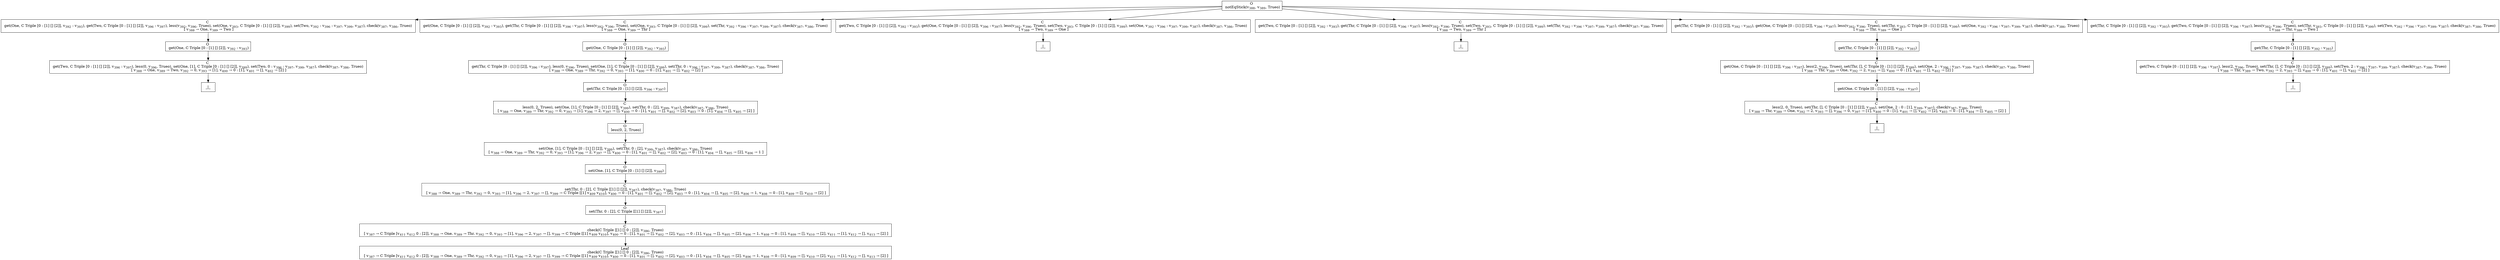 digraph {
    graph [rankdir=TB
          ,bgcolor=transparent];
    node [shape=box
         ,fillcolor=white
         ,style=filled];
    0 [label=<O <BR/> notEqStick(v<SUB>388</SUB>, v<SUB>389</SUB>, Trueo)>];
    1 [label=<C <BR/> get(One, C Triple [0 : [1] [] [2]], v<SUB>392</SUB> : v<SUB>393</SUB>), get(Two, C Triple [0 : [1] [] [2]], v<SUB>396</SUB> : v<SUB>397</SUB>), less(v<SUB>392</SUB>, v<SUB>396</SUB>, Trueo), set(One, v<SUB>393</SUB>, C Triple [0 : [1] [] [2]], v<SUB>399</SUB>), set(Two, v<SUB>392</SUB> : v<SUB>396</SUB> : v<SUB>397</SUB>, v<SUB>399</SUB>, v<SUB>387</SUB>), check(v<SUB>387</SUB>, v<SUB>386</SUB>, Trueo) <BR/>  [ v<SUB>388</SUB> &rarr; One, v<SUB>389</SUB> &rarr; Two ] >];
    2 [label=<C <BR/> get(One, C Triple [0 : [1] [] [2]], v<SUB>392</SUB> : v<SUB>393</SUB>), get(Thr, C Triple [0 : [1] [] [2]], v<SUB>396</SUB> : v<SUB>397</SUB>), less(v<SUB>392</SUB>, v<SUB>396</SUB>, Trueo), set(One, v<SUB>393</SUB>, C Triple [0 : [1] [] [2]], v<SUB>399</SUB>), set(Thr, v<SUB>392</SUB> : v<SUB>396</SUB> : v<SUB>397</SUB>, v<SUB>399</SUB>, v<SUB>387</SUB>), check(v<SUB>387</SUB>, v<SUB>386</SUB>, Trueo) <BR/>  [ v<SUB>388</SUB> &rarr; One, v<SUB>389</SUB> &rarr; Thr ] >];
    3 [label=<C <BR/> get(Two, C Triple [0 : [1] [] [2]], v<SUB>392</SUB> : v<SUB>393</SUB>), get(One, C Triple [0 : [1] [] [2]], v<SUB>396</SUB> : v<SUB>397</SUB>), less(v<SUB>392</SUB>, v<SUB>396</SUB>, Trueo), set(Two, v<SUB>393</SUB>, C Triple [0 : [1] [] [2]], v<SUB>399</SUB>), set(One, v<SUB>392</SUB> : v<SUB>396</SUB> : v<SUB>397</SUB>, v<SUB>399</SUB>, v<SUB>387</SUB>), check(v<SUB>387</SUB>, v<SUB>386</SUB>, Trueo) <BR/>  [ v<SUB>388</SUB> &rarr; Two, v<SUB>389</SUB> &rarr; One ] >];
    4 [label=<C <BR/> get(Two, C Triple [0 : [1] [] [2]], v<SUB>392</SUB> : v<SUB>393</SUB>), get(Thr, C Triple [0 : [1] [] [2]], v<SUB>396</SUB> : v<SUB>397</SUB>), less(v<SUB>392</SUB>, v<SUB>396</SUB>, Trueo), set(Two, v<SUB>393</SUB>, C Triple [0 : [1] [] [2]], v<SUB>399</SUB>), set(Thr, v<SUB>392</SUB> : v<SUB>396</SUB> : v<SUB>397</SUB>, v<SUB>399</SUB>, v<SUB>387</SUB>), check(v<SUB>387</SUB>, v<SUB>386</SUB>, Trueo) <BR/>  [ v<SUB>388</SUB> &rarr; Two, v<SUB>389</SUB> &rarr; Thr ] >];
    5 [label=<C <BR/> get(Thr, C Triple [0 : [1] [] [2]], v<SUB>392</SUB> : v<SUB>393</SUB>), get(One, C Triple [0 : [1] [] [2]], v<SUB>396</SUB> : v<SUB>397</SUB>), less(v<SUB>392</SUB>, v<SUB>396</SUB>, Trueo), set(Thr, v<SUB>393</SUB>, C Triple [0 : [1] [] [2]], v<SUB>399</SUB>), set(One, v<SUB>392</SUB> : v<SUB>396</SUB> : v<SUB>397</SUB>, v<SUB>399</SUB>, v<SUB>387</SUB>), check(v<SUB>387</SUB>, v<SUB>386</SUB>, Trueo) <BR/>  [ v<SUB>388</SUB> &rarr; Thr, v<SUB>389</SUB> &rarr; One ] >];
    6 [label=<C <BR/> get(Thr, C Triple [0 : [1] [] [2]], v<SUB>392</SUB> : v<SUB>393</SUB>), get(Two, C Triple [0 : [1] [] [2]], v<SUB>396</SUB> : v<SUB>397</SUB>), less(v<SUB>392</SUB>, v<SUB>396</SUB>, Trueo), set(Thr, v<SUB>393</SUB>, C Triple [0 : [1] [] [2]], v<SUB>399</SUB>), set(Two, v<SUB>392</SUB> : v<SUB>396</SUB> : v<SUB>397</SUB>, v<SUB>399</SUB>, v<SUB>387</SUB>), check(v<SUB>387</SUB>, v<SUB>386</SUB>, Trueo) <BR/>  [ v<SUB>388</SUB> &rarr; Thr, v<SUB>389</SUB> &rarr; Two ] >];
    7 [label=<O <BR/> get(One, C Triple [0 : [1] [] [2]], v<SUB>392</SUB> : v<SUB>393</SUB>)>];
    8 [label=<C <BR/> get(Two, C Triple [0 : [1] [] [2]], v<SUB>396</SUB> : v<SUB>397</SUB>), less(0, v<SUB>396</SUB>, Trueo), set(One, [1], C Triple [0 : [1] [] [2]], v<SUB>399</SUB>), set(Two, 0 : v<SUB>396</SUB> : v<SUB>397</SUB>, v<SUB>399</SUB>, v<SUB>387</SUB>), check(v<SUB>387</SUB>, v<SUB>386</SUB>, Trueo) <BR/>  [ v<SUB>388</SUB> &rarr; One, v<SUB>389</SUB> &rarr; Two, v<SUB>392</SUB> &rarr; 0, v<SUB>393</SUB> &rarr; [1], v<SUB>400</SUB> &rarr; 0 : [1], v<SUB>401</SUB> &rarr; [], v<SUB>402</SUB> &rarr; [2] ] >];
    9 [label=<_|_>];
    10 [label=<O <BR/> get(One, C Triple [0 : [1] [] [2]], v<SUB>392</SUB> : v<SUB>393</SUB>)>];
    11 [label=<C <BR/> get(Thr, C Triple [0 : [1] [] [2]], v<SUB>396</SUB> : v<SUB>397</SUB>), less(0, v<SUB>396</SUB>, Trueo), set(One, [1], C Triple [0 : [1] [] [2]], v<SUB>399</SUB>), set(Thr, 0 : v<SUB>396</SUB> : v<SUB>397</SUB>, v<SUB>399</SUB>, v<SUB>387</SUB>), check(v<SUB>387</SUB>, v<SUB>386</SUB>, Trueo) <BR/>  [ v<SUB>388</SUB> &rarr; One, v<SUB>389</SUB> &rarr; Thr, v<SUB>392</SUB> &rarr; 0, v<SUB>393</SUB> &rarr; [1], v<SUB>400</SUB> &rarr; 0 : [1], v<SUB>401</SUB> &rarr; [], v<SUB>402</SUB> &rarr; [2] ] >];
    12 [label=<O <BR/> get(Thr, C Triple [0 : [1] [] [2]], v<SUB>396</SUB> : v<SUB>397</SUB>)>];
    13 [label=<C <BR/> less(0, 2, Trueo), set(One, [1], C Triple [0 : [1] [] [2]], v<SUB>399</SUB>), set(Thr, 0 : [2], v<SUB>399</SUB>, v<SUB>387</SUB>), check(v<SUB>387</SUB>, v<SUB>386</SUB>, Trueo) <BR/>  [ v<SUB>388</SUB> &rarr; One, v<SUB>389</SUB> &rarr; Thr, v<SUB>392</SUB> &rarr; 0, v<SUB>393</SUB> &rarr; [1], v<SUB>396</SUB> &rarr; 2, v<SUB>397</SUB> &rarr; [], v<SUB>400</SUB> &rarr; 0 : [1], v<SUB>401</SUB> &rarr; [], v<SUB>402</SUB> &rarr; [2], v<SUB>403</SUB> &rarr; 0 : [1], v<SUB>404</SUB> &rarr; [], v<SUB>405</SUB> &rarr; [2] ] >];
    14 [label=<O <BR/> less(0, 2, Trueo)>];
    15 [label=<C <BR/> set(One, [1], C Triple [0 : [1] [] [2]], v<SUB>399</SUB>), set(Thr, 0 : [2], v<SUB>399</SUB>, v<SUB>387</SUB>), check(v<SUB>387</SUB>, v<SUB>386</SUB>, Trueo) <BR/>  [ v<SUB>388</SUB> &rarr; One, v<SUB>389</SUB> &rarr; Thr, v<SUB>392</SUB> &rarr; 0, v<SUB>393</SUB> &rarr; [1], v<SUB>396</SUB> &rarr; 2, v<SUB>397</SUB> &rarr; [], v<SUB>400</SUB> &rarr; 0 : [1], v<SUB>401</SUB> &rarr; [], v<SUB>402</SUB> &rarr; [2], v<SUB>403</SUB> &rarr; 0 : [1], v<SUB>404</SUB> &rarr; [], v<SUB>405</SUB> &rarr; [2], v<SUB>406</SUB> &rarr; 1 ] >];
    16 [label=<O <BR/> set(One, [1], C Triple [0 : [1] [] [2]], v<SUB>399</SUB>)>];
    17 [label=<C <BR/> set(Thr, 0 : [2], C Triple [[1] [] [2]], v<SUB>387</SUB>), check(v<SUB>387</SUB>, v<SUB>386</SUB>, Trueo) <BR/>  [ v<SUB>388</SUB> &rarr; One, v<SUB>389</SUB> &rarr; Thr, v<SUB>392</SUB> &rarr; 0, v<SUB>393</SUB> &rarr; [1], v<SUB>396</SUB> &rarr; 2, v<SUB>397</SUB> &rarr; [], v<SUB>399</SUB> &rarr; C Triple [[1] v<SUB>409</SUB> v<SUB>410</SUB>], v<SUB>400</SUB> &rarr; 0 : [1], v<SUB>401</SUB> &rarr; [], v<SUB>402</SUB> &rarr; [2], v<SUB>403</SUB> &rarr; 0 : [1], v<SUB>404</SUB> &rarr; [], v<SUB>405</SUB> &rarr; [2], v<SUB>406</SUB> &rarr; 1, v<SUB>408</SUB> &rarr; 0 : [1], v<SUB>409</SUB> &rarr; [], v<SUB>410</SUB> &rarr; [2] ] >];
    18 [label=<O <BR/> set(Thr, 0 : [2], C Triple [[1] [] [2]], v<SUB>387</SUB>)>];
    19 [label=<C <BR/> check(C Triple [[1] [] 0 : [2]], v<SUB>386</SUB>, Trueo) <BR/>  [ v<SUB>387</SUB> &rarr; C Triple [v<SUB>411</SUB> v<SUB>412</SUB> 0 : [2]], v<SUB>388</SUB> &rarr; One, v<SUB>389</SUB> &rarr; Thr, v<SUB>392</SUB> &rarr; 0, v<SUB>393</SUB> &rarr; [1], v<SUB>396</SUB> &rarr; 2, v<SUB>397</SUB> &rarr; [], v<SUB>399</SUB> &rarr; C Triple [[1] v<SUB>409</SUB> v<SUB>410</SUB>], v<SUB>400</SUB> &rarr; 0 : [1], v<SUB>401</SUB> &rarr; [], v<SUB>402</SUB> &rarr; [2], v<SUB>403</SUB> &rarr; 0 : [1], v<SUB>404</SUB> &rarr; [], v<SUB>405</SUB> &rarr; [2], v<SUB>406</SUB> &rarr; 1, v<SUB>408</SUB> &rarr; 0 : [1], v<SUB>409</SUB> &rarr; [], v<SUB>410</SUB> &rarr; [2], v<SUB>411</SUB> &rarr; [1], v<SUB>412</SUB> &rarr; [], v<SUB>413</SUB> &rarr; [2] ] >];
    20 [label=<Leaf <BR/> check(C Triple [[1] [] 0 : [2]], v<SUB>386</SUB>, Trueo) <BR/>  [ v<SUB>387</SUB> &rarr; C Triple [v<SUB>411</SUB> v<SUB>412</SUB> 0 : [2]], v<SUB>388</SUB> &rarr; One, v<SUB>389</SUB> &rarr; Thr, v<SUB>392</SUB> &rarr; 0, v<SUB>393</SUB> &rarr; [1], v<SUB>396</SUB> &rarr; 2, v<SUB>397</SUB> &rarr; [], v<SUB>399</SUB> &rarr; C Triple [[1] v<SUB>409</SUB> v<SUB>410</SUB>], v<SUB>400</SUB> &rarr; 0 : [1], v<SUB>401</SUB> &rarr; [], v<SUB>402</SUB> &rarr; [2], v<SUB>403</SUB> &rarr; 0 : [1], v<SUB>404</SUB> &rarr; [], v<SUB>405</SUB> &rarr; [2], v<SUB>406</SUB> &rarr; 1, v<SUB>408</SUB> &rarr; 0 : [1], v<SUB>409</SUB> &rarr; [], v<SUB>410</SUB> &rarr; [2], v<SUB>411</SUB> &rarr; [1], v<SUB>412</SUB> &rarr; [], v<SUB>413</SUB> &rarr; [2] ] >];
    21 [label=<_|_>];
    22 [label=<_|_>];
    23 [label=<O <BR/> get(Thr, C Triple [0 : [1] [] [2]], v<SUB>392</SUB> : v<SUB>393</SUB>)>];
    24 [label=<C <BR/> get(One, C Triple [0 : [1] [] [2]], v<SUB>396</SUB> : v<SUB>397</SUB>), less(2, v<SUB>396</SUB>, Trueo), set(Thr, [], C Triple [0 : [1] [] [2]], v<SUB>399</SUB>), set(One, 2 : v<SUB>396</SUB> : v<SUB>397</SUB>, v<SUB>399</SUB>, v<SUB>387</SUB>), check(v<SUB>387</SUB>, v<SUB>386</SUB>, Trueo) <BR/>  [ v<SUB>388</SUB> &rarr; Thr, v<SUB>389</SUB> &rarr; One, v<SUB>392</SUB> &rarr; 2, v<SUB>393</SUB> &rarr; [], v<SUB>400</SUB> &rarr; 0 : [1], v<SUB>401</SUB> &rarr; [], v<SUB>402</SUB> &rarr; [2] ] >];
    25 [label=<O <BR/> get(One, C Triple [0 : [1] [] [2]], v<SUB>396</SUB> : v<SUB>397</SUB>)>];
    26 [label=<C <BR/> less(2, 0, Trueo), set(Thr, [], C Triple [0 : [1] [] [2]], v<SUB>399</SUB>), set(One, 2 : 0 : [1], v<SUB>399</SUB>, v<SUB>387</SUB>), check(v<SUB>387</SUB>, v<SUB>386</SUB>, Trueo) <BR/>  [ v<SUB>388</SUB> &rarr; Thr, v<SUB>389</SUB> &rarr; One, v<SUB>392</SUB> &rarr; 2, v<SUB>393</SUB> &rarr; [], v<SUB>396</SUB> &rarr; 0, v<SUB>397</SUB> &rarr; [1], v<SUB>400</SUB> &rarr; 0 : [1], v<SUB>401</SUB> &rarr; [], v<SUB>402</SUB> &rarr; [2], v<SUB>403</SUB> &rarr; 0 : [1], v<SUB>404</SUB> &rarr; [], v<SUB>405</SUB> &rarr; [2] ] >];
    27 [label=<_|_>];
    28 [label=<O <BR/> get(Thr, C Triple [0 : [1] [] [2]], v<SUB>392</SUB> : v<SUB>393</SUB>)>];
    29 [label=<C <BR/> get(Two, C Triple [0 : [1] [] [2]], v<SUB>396</SUB> : v<SUB>397</SUB>), less(2, v<SUB>396</SUB>, Trueo), set(Thr, [], C Triple [0 : [1] [] [2]], v<SUB>399</SUB>), set(Two, 2 : v<SUB>396</SUB> : v<SUB>397</SUB>, v<SUB>399</SUB>, v<SUB>387</SUB>), check(v<SUB>387</SUB>, v<SUB>386</SUB>, Trueo) <BR/>  [ v<SUB>388</SUB> &rarr; Thr, v<SUB>389</SUB> &rarr; Two, v<SUB>392</SUB> &rarr; 2, v<SUB>393</SUB> &rarr; [], v<SUB>400</SUB> &rarr; 0 : [1], v<SUB>401</SUB> &rarr; [], v<SUB>402</SUB> &rarr; [2] ] >];
    30 [label=<_|_>];
    0 -> 1 [label=""];
    0 -> 2 [label=""];
    0 -> 3 [label=""];
    0 -> 4 [label=""];
    0 -> 5 [label=""];
    0 -> 6 [label=""];
    1 -> 7 [label=""];
    2 -> 10 [label=""];
    3 -> 21 [label=""];
    4 -> 22 [label=""];
    5 -> 23 [label=""];
    6 -> 28 [label=""];
    7 -> 8 [label=""];
    8 -> 9 [label=""];
    10 -> 11 [label=""];
    11 -> 12 [label=""];
    12 -> 13 [label=""];
    13 -> 14 [label=""];
    14 -> 15 [label=""];
    15 -> 16 [label=""];
    16 -> 17 [label=""];
    17 -> 18 [label=""];
    18 -> 19 [label=""];
    19 -> 20 [label=""];
    23 -> 24 [label=""];
    24 -> 25 [label=""];
    25 -> 26 [label=""];
    26 -> 27 [label=""];
    28 -> 29 [label=""];
    29 -> 30 [label=""];
}